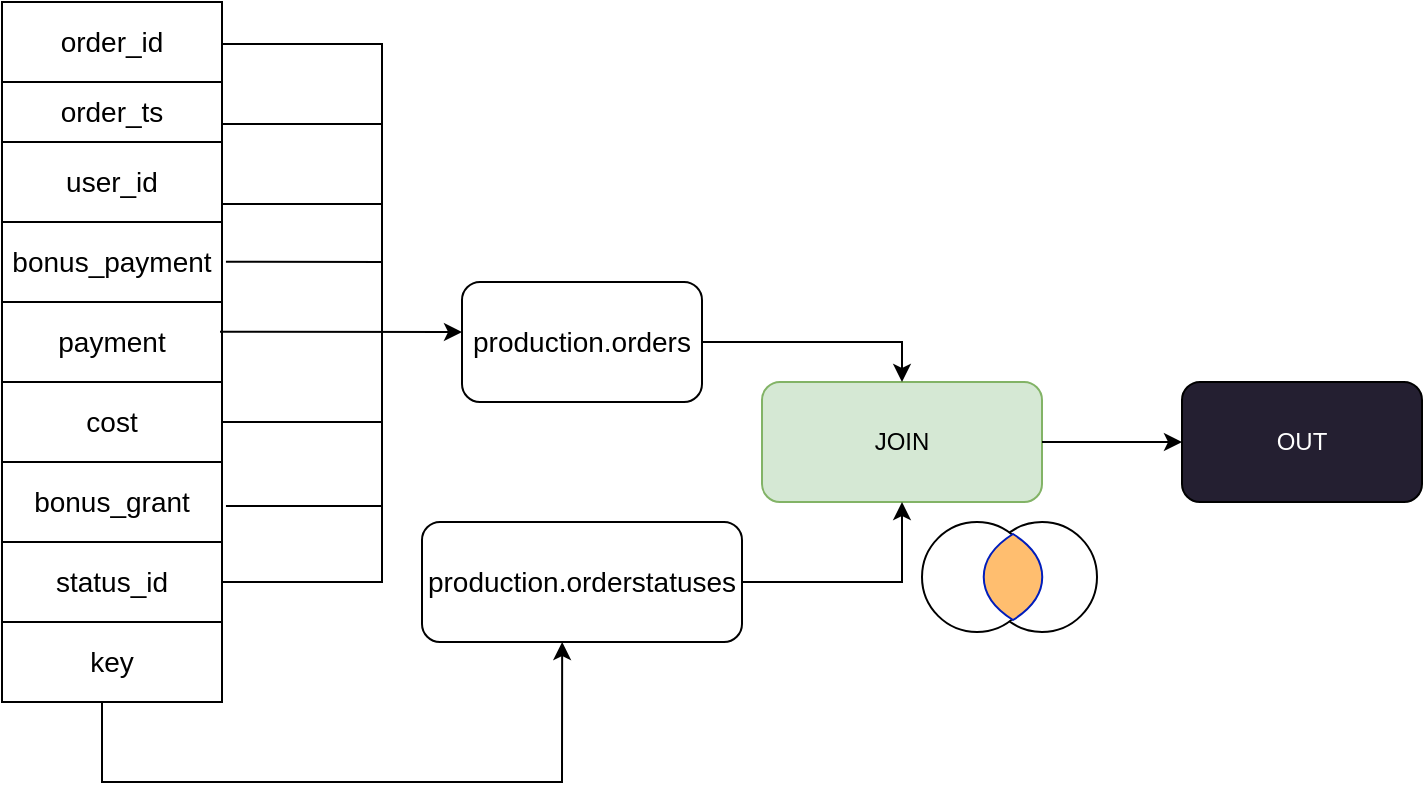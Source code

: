 <mxfile version="22.1.3" type="device">
  <diagram name="Page-1" id="jiCPMv0FtjQIA5FcWKKP">
    <mxGraphModel dx="2284" dy="773" grid="1" gridSize="10" guides="1" tooltips="1" connect="1" arrows="1" fold="1" page="1" pageScale="1" pageWidth="850" pageHeight="1100" math="0" shadow="0">
      <root>
        <mxCell id="0" />
        <mxCell id="1" parent="0" />
        <mxCell id="swc9gBFVzG4A3WIDZRH3-1" value="" style="ellipse;whiteSpace=wrap;html=1;aspect=fixed;" vertex="1" parent="1">
          <mxGeometry x="222.5" y="320" width="55" height="55" as="geometry" />
        </mxCell>
        <mxCell id="swc9gBFVzG4A3WIDZRH3-2" value="" style="ellipse;whiteSpace=wrap;html=1;aspect=fixed;fillColor=#ffffff;" vertex="1" parent="1">
          <mxGeometry x="190" y="320" width="55" height="55" as="geometry" />
        </mxCell>
        <mxCell id="swc9gBFVzG4A3WIDZRH3-3" value="" style="whiteSpace=wrap;html=1;shape=mxgraph.basic.pointed_oval;fillColor=#ffbe6f;fontColor=#ffffff;strokeColor=#001DBC;" vertex="1" parent="1">
          <mxGeometry x="216" y="326" width="39" height="43" as="geometry" />
        </mxCell>
        <mxCell id="swc9gBFVzG4A3WIDZRH3-4" value="" style="shape=table;startSize=0;container=1;collapsible=0;childLayout=tableLayout;" vertex="1" parent="1">
          <mxGeometry x="-270" y="60" width="110" height="350" as="geometry" />
        </mxCell>
        <mxCell id="swc9gBFVzG4A3WIDZRH3-5" value="" style="shape=tableRow;horizontal=0;startSize=0;swimlaneHead=0;swimlaneBody=0;strokeColor=inherit;top=0;left=0;bottom=0;right=0;collapsible=0;dropTarget=0;fillColor=none;points=[[0,0.5],[1,0.5]];portConstraint=eastwest;" vertex="1" parent="swc9gBFVzG4A3WIDZRH3-4">
          <mxGeometry width="110" height="40" as="geometry" />
        </mxCell>
        <mxCell id="swc9gBFVzG4A3WIDZRH3-6" value="&lt;font style=&quot;font-size: 14px;&quot;&gt;order_id&lt;/font&gt;" style="shape=partialRectangle;html=1;whiteSpace=wrap;connectable=0;strokeColor=inherit;overflow=hidden;fillColor=none;top=0;left=0;bottom=0;right=0;pointerEvents=1;" vertex="1" parent="swc9gBFVzG4A3WIDZRH3-5">
          <mxGeometry width="110" height="40" as="geometry">
            <mxRectangle width="110" height="40" as="alternateBounds" />
          </mxGeometry>
        </mxCell>
        <mxCell id="swc9gBFVzG4A3WIDZRH3-7" value="" style="shape=tableRow;horizontal=0;startSize=0;swimlaneHead=0;swimlaneBody=0;strokeColor=inherit;top=0;left=0;bottom=0;right=0;collapsible=0;dropTarget=0;fillColor=none;points=[[0,0.5],[1,0.5]];portConstraint=eastwest;" vertex="1" parent="swc9gBFVzG4A3WIDZRH3-4">
          <mxGeometry y="40" width="110" height="30" as="geometry" />
        </mxCell>
        <mxCell id="swc9gBFVzG4A3WIDZRH3-8" value="&lt;font style=&quot;font-size: 14px;&quot;&gt;order_ts&lt;/font&gt;" style="shape=partialRectangle;html=1;whiteSpace=wrap;connectable=0;strokeColor=inherit;overflow=hidden;fillColor=none;top=0;left=0;bottom=0;right=0;pointerEvents=1;" vertex="1" parent="swc9gBFVzG4A3WIDZRH3-7">
          <mxGeometry width="110" height="30" as="geometry">
            <mxRectangle width="110" height="30" as="alternateBounds" />
          </mxGeometry>
        </mxCell>
        <mxCell id="swc9gBFVzG4A3WIDZRH3-9" value="" style="shape=tableRow;horizontal=0;startSize=0;swimlaneHead=0;swimlaneBody=0;strokeColor=inherit;top=0;left=0;bottom=0;right=0;collapsible=0;dropTarget=0;fillColor=none;points=[[0,0.5],[1,0.5]];portConstraint=eastwest;" vertex="1" parent="swc9gBFVzG4A3WIDZRH3-4">
          <mxGeometry y="70" width="110" height="40" as="geometry" />
        </mxCell>
        <mxCell id="swc9gBFVzG4A3WIDZRH3-10" value="&lt;font style=&quot;font-size: 14px;&quot;&gt;user_id&lt;/font&gt;" style="shape=partialRectangle;html=1;whiteSpace=wrap;connectable=0;strokeColor=inherit;overflow=hidden;fillColor=none;top=0;left=0;bottom=0;right=0;pointerEvents=1;" vertex="1" parent="swc9gBFVzG4A3WIDZRH3-9">
          <mxGeometry width="110" height="40" as="geometry">
            <mxRectangle width="110" height="40" as="alternateBounds" />
          </mxGeometry>
        </mxCell>
        <mxCell id="swc9gBFVzG4A3WIDZRH3-11" value="" style="shape=tableRow;horizontal=0;startSize=0;swimlaneHead=0;swimlaneBody=0;strokeColor=inherit;top=0;left=0;bottom=0;right=0;collapsible=0;dropTarget=0;fillColor=none;points=[[0,0.5],[1,0.5]];portConstraint=eastwest;" vertex="1" parent="swc9gBFVzG4A3WIDZRH3-4">
          <mxGeometry y="110" width="110" height="40" as="geometry" />
        </mxCell>
        <mxCell id="swc9gBFVzG4A3WIDZRH3-12" value="&lt;font style=&quot;font-size: 14px;&quot;&gt;bonus_payment&lt;/font&gt;" style="shape=partialRectangle;html=1;whiteSpace=wrap;connectable=0;strokeColor=inherit;overflow=hidden;fillColor=none;top=0;left=0;bottom=0;right=0;pointerEvents=1;" vertex="1" parent="swc9gBFVzG4A3WIDZRH3-11">
          <mxGeometry width="110" height="40" as="geometry">
            <mxRectangle width="110" height="40" as="alternateBounds" />
          </mxGeometry>
        </mxCell>
        <mxCell id="swc9gBFVzG4A3WIDZRH3-13" value="" style="shape=tableRow;horizontal=0;startSize=0;swimlaneHead=0;swimlaneBody=0;strokeColor=inherit;top=0;left=0;bottom=0;right=0;collapsible=0;dropTarget=0;fillColor=none;points=[[0,0.5],[1,0.5]];portConstraint=eastwest;" vertex="1" parent="swc9gBFVzG4A3WIDZRH3-4">
          <mxGeometry y="150" width="110" height="40" as="geometry" />
        </mxCell>
        <mxCell id="swc9gBFVzG4A3WIDZRH3-14" value="&lt;font style=&quot;font-size: 14px;&quot;&gt;payment&lt;/font&gt;" style="shape=partialRectangle;html=1;whiteSpace=wrap;connectable=0;strokeColor=inherit;overflow=hidden;fillColor=none;top=0;left=0;bottom=0;right=0;pointerEvents=1;" vertex="1" parent="swc9gBFVzG4A3WIDZRH3-13">
          <mxGeometry width="110" height="40" as="geometry">
            <mxRectangle width="110" height="40" as="alternateBounds" />
          </mxGeometry>
        </mxCell>
        <mxCell id="swc9gBFVzG4A3WIDZRH3-15" style="shape=tableRow;horizontal=0;startSize=0;swimlaneHead=0;swimlaneBody=0;strokeColor=inherit;top=0;left=0;bottom=0;right=0;collapsible=0;dropTarget=0;fillColor=none;points=[[0,0.5],[1,0.5]];portConstraint=eastwest;" vertex="1" parent="swc9gBFVzG4A3WIDZRH3-4">
          <mxGeometry y="190" width="110" height="40" as="geometry" />
        </mxCell>
        <mxCell id="swc9gBFVzG4A3WIDZRH3-16" value="&lt;font style=&quot;font-size: 14px;&quot;&gt;cost&lt;/font&gt;" style="shape=partialRectangle;html=1;whiteSpace=wrap;connectable=0;strokeColor=inherit;overflow=hidden;fillColor=none;top=0;left=0;bottom=0;right=0;pointerEvents=1;" vertex="1" parent="swc9gBFVzG4A3WIDZRH3-15">
          <mxGeometry width="110" height="40" as="geometry">
            <mxRectangle width="110" height="40" as="alternateBounds" />
          </mxGeometry>
        </mxCell>
        <mxCell id="swc9gBFVzG4A3WIDZRH3-17" style="shape=tableRow;horizontal=0;startSize=0;swimlaneHead=0;swimlaneBody=0;strokeColor=inherit;top=0;left=0;bottom=0;right=0;collapsible=0;dropTarget=0;fillColor=none;points=[[0,0.5],[1,0.5]];portConstraint=eastwest;" vertex="1" parent="swc9gBFVzG4A3WIDZRH3-4">
          <mxGeometry y="230" width="110" height="40" as="geometry" />
        </mxCell>
        <mxCell id="swc9gBFVzG4A3WIDZRH3-18" value="&lt;font style=&quot;font-size: 14px;&quot;&gt;bonus_grant&lt;/font&gt;" style="shape=partialRectangle;html=1;whiteSpace=wrap;connectable=0;strokeColor=inherit;overflow=hidden;fillColor=none;top=0;left=0;bottom=0;right=0;pointerEvents=1;" vertex="1" parent="swc9gBFVzG4A3WIDZRH3-17">
          <mxGeometry width="110" height="40" as="geometry">
            <mxRectangle width="110" height="40" as="alternateBounds" />
          </mxGeometry>
        </mxCell>
        <mxCell id="swc9gBFVzG4A3WIDZRH3-19" style="shape=tableRow;horizontal=0;startSize=0;swimlaneHead=0;swimlaneBody=0;strokeColor=inherit;top=0;left=0;bottom=0;right=0;collapsible=0;dropTarget=0;fillColor=none;points=[[0,0.5],[1,0.5]];portConstraint=eastwest;" vertex="1" parent="swc9gBFVzG4A3WIDZRH3-4">
          <mxGeometry y="270" width="110" height="40" as="geometry" />
        </mxCell>
        <mxCell id="swc9gBFVzG4A3WIDZRH3-20" value="&lt;font style=&quot;font-size: 14px;&quot;&gt;status_id&lt;/font&gt;" style="shape=partialRectangle;html=1;whiteSpace=wrap;connectable=0;strokeColor=inherit;overflow=hidden;fillColor=none;top=0;left=0;bottom=0;right=0;pointerEvents=1;" vertex="1" parent="swc9gBFVzG4A3WIDZRH3-19">
          <mxGeometry width="110" height="40" as="geometry">
            <mxRectangle width="110" height="40" as="alternateBounds" />
          </mxGeometry>
        </mxCell>
        <mxCell id="swc9gBFVzG4A3WIDZRH3-21" style="shape=tableRow;horizontal=0;startSize=0;swimlaneHead=0;swimlaneBody=0;strokeColor=inherit;top=0;left=0;bottom=0;right=0;collapsible=0;dropTarget=0;fillColor=none;points=[[0,0.5],[1,0.5]];portConstraint=eastwest;" vertex="1" parent="swc9gBFVzG4A3WIDZRH3-4">
          <mxGeometry y="310" width="110" height="40" as="geometry" />
        </mxCell>
        <mxCell id="swc9gBFVzG4A3WIDZRH3-22" value="&lt;font style=&quot;font-size: 14px;&quot;&gt;key&lt;/font&gt;" style="shape=partialRectangle;html=1;whiteSpace=wrap;connectable=0;strokeColor=inherit;overflow=hidden;fillColor=none;top=0;left=0;bottom=0;right=0;pointerEvents=1;" vertex="1" parent="swc9gBFVzG4A3WIDZRH3-21">
          <mxGeometry width="110" height="40" as="geometry">
            <mxRectangle width="110" height="40" as="alternateBounds" />
          </mxGeometry>
        </mxCell>
        <mxCell id="swc9gBFVzG4A3WIDZRH3-23" value="&lt;font style=&quot;font-size: 14px;&quot;&gt;production.orders&lt;/font&gt;" style="rounded=1;whiteSpace=wrap;html=1;" vertex="1" parent="1">
          <mxGeometry x="-40" y="200" width="120" height="60" as="geometry" />
        </mxCell>
        <mxCell id="swc9gBFVzG4A3WIDZRH3-24" value="" style="endArrow=classic;html=1;rounded=0;exitX=0.991;exitY=0.471;exitDx=0;exitDy=0;exitPerimeter=0;" edge="1" parent="1" source="swc9gBFVzG4A3WIDZRH3-4">
          <mxGeometry width="50" height="50" relative="1" as="geometry">
            <mxPoint x="400" y="360" as="sourcePoint" />
            <mxPoint x="-40" y="225" as="targetPoint" />
          </mxGeometry>
        </mxCell>
        <mxCell id="swc9gBFVzG4A3WIDZRH3-25" value="" style="endArrow=none;html=1;rounded=0;exitX=1;exitY=0.5;exitDx=0;exitDy=0;" edge="1" parent="1">
          <mxGeometry width="50" height="50" relative="1" as="geometry">
            <mxPoint x="-160" y="81" as="sourcePoint" />
            <mxPoint x="-80" y="81" as="targetPoint" />
            <Array as="points">
              <mxPoint x="-80" y="81" />
              <mxPoint x="-80" y="230" />
            </Array>
          </mxGeometry>
        </mxCell>
        <mxCell id="swc9gBFVzG4A3WIDZRH3-26" value="" style="endArrow=none;html=1;rounded=0;" edge="1" parent="1">
          <mxGeometry width="50" height="50" relative="1" as="geometry">
            <mxPoint x="-160" y="121" as="sourcePoint" />
            <mxPoint x="-80" y="121" as="targetPoint" />
          </mxGeometry>
        </mxCell>
        <mxCell id="swc9gBFVzG4A3WIDZRH3-27" value="" style="endArrow=none;html=1;rounded=0;" edge="1" parent="1">
          <mxGeometry width="50" height="50" relative="1" as="geometry">
            <mxPoint x="-160" y="161" as="sourcePoint" />
            <mxPoint x="-80" y="161" as="targetPoint" />
          </mxGeometry>
        </mxCell>
        <mxCell id="swc9gBFVzG4A3WIDZRH3-28" value="" style="endArrow=none;html=1;rounded=0;exitX=1.018;exitY=0.371;exitDx=0;exitDy=0;exitPerimeter=0;" edge="1" parent="1" source="swc9gBFVzG4A3WIDZRH3-4">
          <mxGeometry width="50" height="50" relative="1" as="geometry">
            <mxPoint x="400" y="360" as="sourcePoint" />
            <mxPoint x="-80" y="190" as="targetPoint" />
          </mxGeometry>
        </mxCell>
        <mxCell id="swc9gBFVzG4A3WIDZRH3-31" value="" style="endArrow=none;html=1;rounded=0;exitX=1.018;exitY=0.72;exitDx=0;exitDy=0;exitPerimeter=0;" edge="1" parent="1" source="swc9gBFVzG4A3WIDZRH3-4">
          <mxGeometry width="50" height="50" relative="1" as="geometry">
            <mxPoint x="400" y="360" as="sourcePoint" />
            <mxPoint x="-80" y="230" as="targetPoint" />
            <Array as="points">
              <mxPoint x="-80" y="312" />
            </Array>
          </mxGeometry>
        </mxCell>
        <mxCell id="swc9gBFVzG4A3WIDZRH3-32" value="" style="endArrow=none;html=1;rounded=0;exitX=1;exitY=0.5;exitDx=0;exitDy=0;" edge="1" parent="1" source="swc9gBFVzG4A3WIDZRH3-15">
          <mxGeometry width="50" height="50" relative="1" as="geometry">
            <mxPoint x="400" y="360" as="sourcePoint" />
            <mxPoint x="-80" y="270" as="targetPoint" />
          </mxGeometry>
        </mxCell>
        <mxCell id="swc9gBFVzG4A3WIDZRH3-36" value="JOIN" style="rounded=1;whiteSpace=wrap;html=1;fillColor=#d5e8d4;strokeColor=#82b366;" vertex="1" parent="1">
          <mxGeometry x="110" y="250" width="140" height="60" as="geometry" />
        </mxCell>
        <mxCell id="swc9gBFVzG4A3WIDZRH3-37" value="" style="endArrow=classic;html=1;rounded=0;exitX=1;exitY=0.5;exitDx=0;exitDy=0;" edge="1" parent="1" source="swc9gBFVzG4A3WIDZRH3-23">
          <mxGeometry width="50" height="50" relative="1" as="geometry">
            <mxPoint x="400" y="360" as="sourcePoint" />
            <mxPoint x="180" y="250" as="targetPoint" />
            <Array as="points">
              <mxPoint x="180" y="230" />
              <mxPoint x="180" y="250" />
            </Array>
          </mxGeometry>
        </mxCell>
        <mxCell id="swc9gBFVzG4A3WIDZRH3-38" value="" style="endArrow=classic;html=1;rounded=0;exitX=1;exitY=0.5;exitDx=0;exitDy=0;" edge="1" parent="1" source="swc9gBFVzG4A3WIDZRH3-39">
          <mxGeometry width="50" height="50" relative="1" as="geometry">
            <mxPoint x="80" y="350" as="sourcePoint" />
            <mxPoint x="180" y="310" as="targetPoint" />
            <Array as="points">
              <mxPoint x="180" y="350" />
              <mxPoint x="180" y="310" />
            </Array>
          </mxGeometry>
        </mxCell>
        <mxCell id="swc9gBFVzG4A3WIDZRH3-39" value="&lt;font style=&quot;font-size: 14px;&quot;&gt;production.orderstatuses&lt;/font&gt;" style="rounded=1;whiteSpace=wrap;html=1;" vertex="1" parent="1">
          <mxGeometry x="-60" y="320" width="160" height="60" as="geometry" />
        </mxCell>
        <mxCell id="swc9gBFVzG4A3WIDZRH3-40" value="" style="endArrow=classic;html=1;rounded=0;entryX=0.438;entryY=1;entryDx=0;entryDy=0;entryPerimeter=0;" edge="1" parent="1" target="swc9gBFVzG4A3WIDZRH3-39">
          <mxGeometry width="50" height="50" relative="1" as="geometry">
            <mxPoint x="-220" y="410" as="sourcePoint" />
            <mxPoint x="450" y="310" as="targetPoint" />
            <Array as="points">
              <mxPoint x="-220" y="450" />
              <mxPoint x="10" y="450" />
            </Array>
          </mxGeometry>
        </mxCell>
        <mxCell id="swc9gBFVzG4A3WIDZRH3-47" value="&lt;font color=&quot;#ffffff&quot;&gt;OUT&lt;/font&gt;" style="rounded=1;whiteSpace=wrap;html=1;fillColor=#241f31;" vertex="1" parent="1">
          <mxGeometry x="320" y="250" width="120" height="60" as="geometry" />
        </mxCell>
        <mxCell id="swc9gBFVzG4A3WIDZRH3-48" value="" style="endArrow=classic;html=1;rounded=0;exitX=1;exitY=0.5;exitDx=0;exitDy=0;entryX=0;entryY=0.5;entryDx=0;entryDy=0;" edge="1" parent="1" source="swc9gBFVzG4A3WIDZRH3-36" target="swc9gBFVzG4A3WIDZRH3-47">
          <mxGeometry width="50" height="50" relative="1" as="geometry">
            <mxPoint x="510" y="339" as="sourcePoint" />
            <mxPoint x="450" y="310" as="targetPoint" />
          </mxGeometry>
        </mxCell>
        <mxCell id="swc9gBFVzG4A3WIDZRH3-49" value="" style="endArrow=none;html=1;rounded=0;exitX=1;exitY=0.5;exitDx=0;exitDy=0;" edge="1" parent="1" source="swc9gBFVzG4A3WIDZRH3-19">
          <mxGeometry width="50" height="50" relative="1" as="geometry">
            <mxPoint x="400" y="360" as="sourcePoint" />
            <mxPoint x="-80" y="350" as="targetPoint" />
            <Array as="points">
              <mxPoint x="-80" y="350" />
              <mxPoint x="-80" y="310" />
            </Array>
          </mxGeometry>
        </mxCell>
      </root>
    </mxGraphModel>
  </diagram>
</mxfile>

